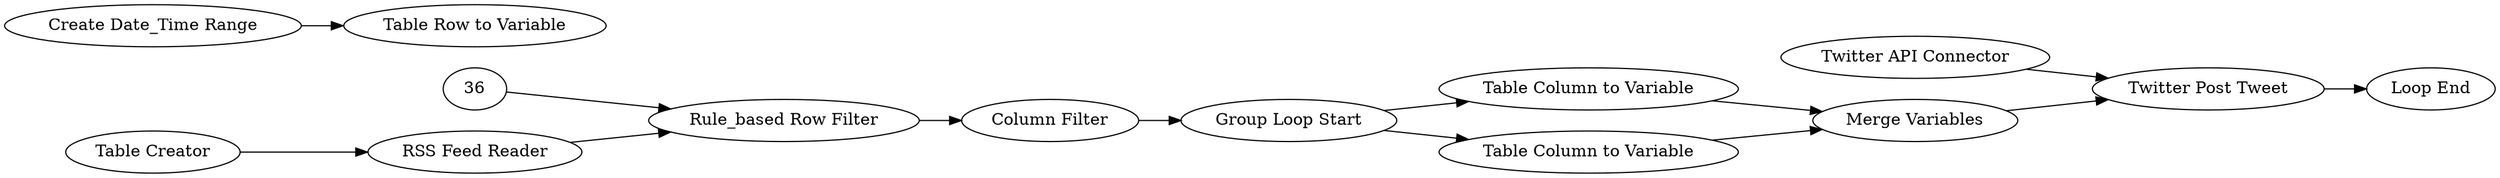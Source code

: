digraph {
	1 [label="RSS Feed Reader"]
	2 [label="Table Creator"]
	10 [label="Create Date_Time Range"]
	11 [label="Table Row to Variable"]
	37 [label="Twitter API Connector"]
	38 [label="Twitter Post Tweet"]
	1022 [label="Column Filter"]
	1025 [label="Merge Variables"]
	1026 [label="Rule_based Row Filter"]
	1027 [label="Table Column to Variable"]
	1028 [label="Table Column to Variable"]
	1030 [label="Group Loop Start"]
	1031 [label="Loop End"]
	10 -> 11
	1 -> 1026
	2 -> 1
	36 -> 1026
	37 -> 38
	38 -> 1031
	1022 -> 1030
	1025 -> 38
	1026 -> 1022
	1027 -> 1025
	1028 -> 1025
	1030 -> 1028
	1030 -> 1027
	rankdir=LR
}
